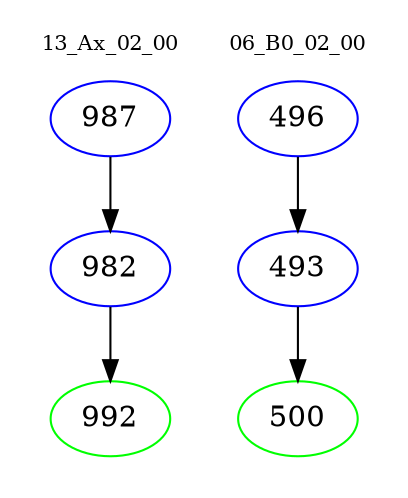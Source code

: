 digraph{
subgraph cluster_0 {
color = white
label = "13_Ax_02_00";
fontsize=10;
T0_987 [label="987", color="blue"]
T0_987 -> T0_982 [color="black"]
T0_982 [label="982", color="blue"]
T0_982 -> T0_992 [color="black"]
T0_992 [label="992", color="green"]
}
subgraph cluster_1 {
color = white
label = "06_B0_02_00";
fontsize=10;
T1_496 [label="496", color="blue"]
T1_496 -> T1_493 [color="black"]
T1_493 [label="493", color="blue"]
T1_493 -> T1_500 [color="black"]
T1_500 [label="500", color="green"]
}
}
